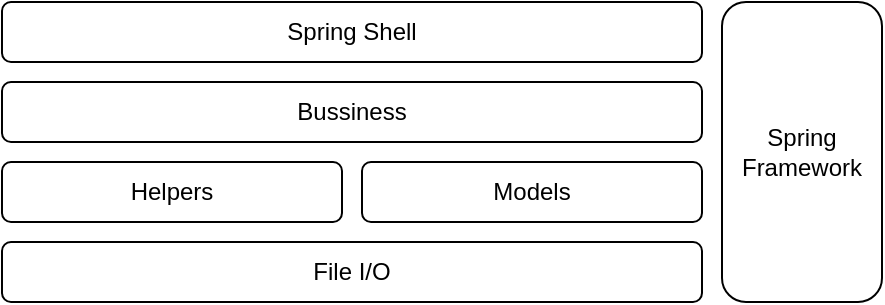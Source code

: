 <mxfile version="22.0.6" type="device">
  <diagram name="第 1 页" id="zsCV80GLPIzc_q5skyL3">
    <mxGraphModel dx="698" dy="439" grid="1" gridSize="10" guides="1" tooltips="1" connect="1" arrows="1" fold="1" page="1" pageScale="1" pageWidth="827" pageHeight="1169" math="0" shadow="0">
      <root>
        <mxCell id="0" />
        <mxCell id="1" parent="0" />
        <mxCell id="FJyEcGVav6GaVmZnhJCD-1" value="Spring Framework" style="rounded=1;whiteSpace=wrap;html=1;" vertex="1" parent="1">
          <mxGeometry x="610" y="260" width="80" height="150" as="geometry" />
        </mxCell>
        <mxCell id="FJyEcGVav6GaVmZnhJCD-2" value="File I/O" style="rounded=1;whiteSpace=wrap;html=1;" vertex="1" parent="1">
          <mxGeometry x="250" y="380" width="350" height="30" as="geometry" />
        </mxCell>
        <mxCell id="FJyEcGVav6GaVmZnhJCD-4" value="Models" style="rounded=1;whiteSpace=wrap;html=1;" vertex="1" parent="1">
          <mxGeometry x="430" y="340" width="170" height="30" as="geometry" />
        </mxCell>
        <mxCell id="FJyEcGVav6GaVmZnhJCD-5" value="Bussiness" style="rounded=1;whiteSpace=wrap;html=1;" vertex="1" parent="1">
          <mxGeometry x="250" y="300" width="350" height="30" as="geometry" />
        </mxCell>
        <mxCell id="FJyEcGVav6GaVmZnhJCD-6" value="Helpers" style="rounded=1;whiteSpace=wrap;html=1;" vertex="1" parent="1">
          <mxGeometry x="250" y="340" width="170" height="30" as="geometry" />
        </mxCell>
        <mxCell id="FJyEcGVav6GaVmZnhJCD-7" value="Spring Shell" style="rounded=1;whiteSpace=wrap;html=1;" vertex="1" parent="1">
          <mxGeometry x="250" y="260" width="350" height="30" as="geometry" />
        </mxCell>
      </root>
    </mxGraphModel>
  </diagram>
</mxfile>
